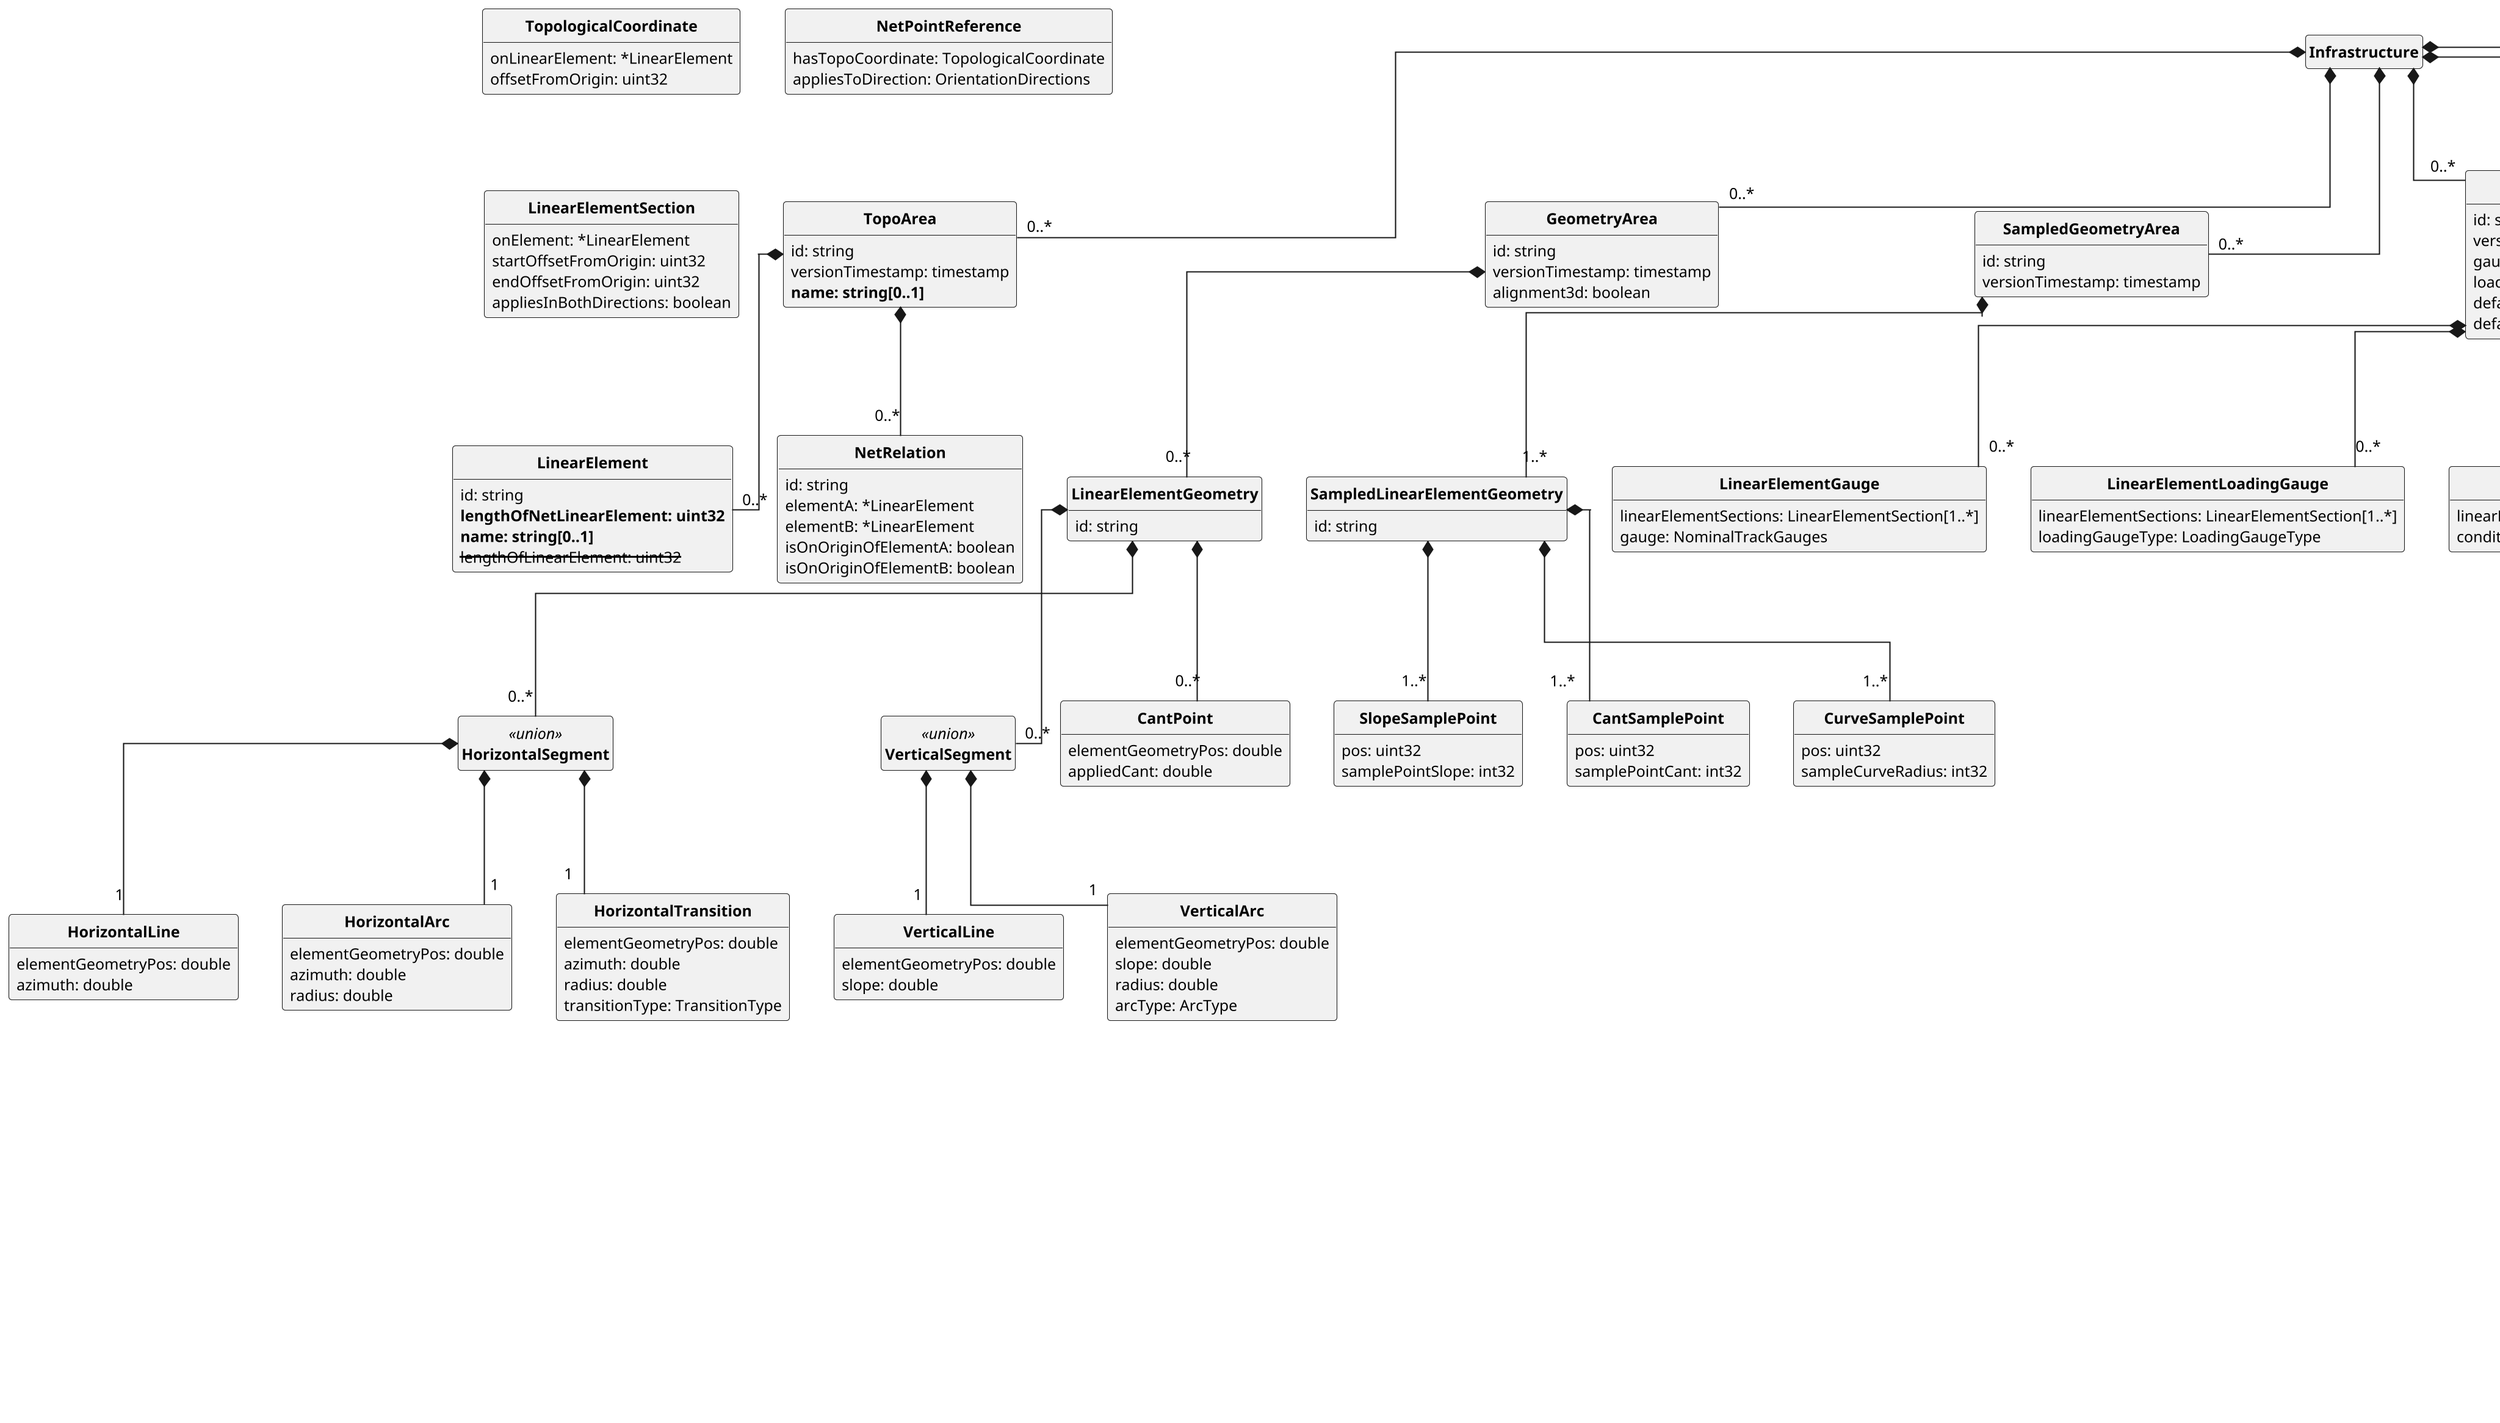 @startuml
skinparam monochrome true
skinparam shadowing false
skinparam classAttributeIconSize 0
skinparam DefaultFontName arial
skinparam DefaultFontSize 12
skinparam ClassFontStyle bold
skinparam linetype ortho
skinparam dpi 200
hide empty fields
hide empty methods
hide circle

class TopoArea {
 id: string
 versionTimestamp: timestamp
 <b>name: string[0..1]</b>
}

class LinearElement {
 id: string
 <b>lengthOfNetLinearElement: uint32</b>
 <b>name: string[0..1]</b>
 <s>lengthOfLinearElement: uint32</s>
}

class NetRelation {
 id: string
 elementA: *LinearElement
 elementB: *LinearElement
 isOnOriginOfElementA: boolean
 isOnOriginOfElementB: boolean
}

class TopologicalCoordinate {
 onLinearElement: *LinearElement
 offsetFromOrigin: uint32
}

class NetPointReference {
 hasTopoCoordinate: TopologicalCoordinate
 appliesToDirection: OrientationDirections
}

class LinearElementSection {
 onElement: *LinearElement
 startOffsetFromOrigin: uint32
 endOffsetFromOrigin: uint32
 appliesInBothDirections: boolean
}

class NetLinearReference {
 startsAt: TopologicalCoordinate
 endsAt: TopologicalCoordinate
 hasSequence: *LinearElement[0..*]
}

class NetAreaReference {
}

class LinkedArea {
}

class GeometryArea {
 id: string
 versionTimestamp: timestamp
 alignment3d: boolean
}

class LinearElementGeometry {
 id: string
}

class HorizontalSegment << union >> {
}

class HorizontalLine {
 elementGeometryPos: double
 azimuth: double
}

class HorizontalArc {
 elementGeometryPos: double
 azimuth: double
 radius: double
}

class HorizontalTransition {
 elementGeometryPos: double
 azimuth: double
 radius: double
 transitionType: TransitionType
}

class VerticalSegment << union >> {
}

class VerticalLine {
 elementGeometryPos: double
 slope: double
}

class VerticalArc {
 elementGeometryPos: double
 slope: double
 radius: double
 arcType: ArcType
}

class CantPoint {
 elementGeometryPos: double
 appliedCant: double
}

class SampledGeometryArea {
 id: string
 versionTimestamp: timestamp
}

class SampledLinearElementGeometry {
 id: string
}

class SlopeSamplePoint {
 pos: uint32
 samplePointSlope: int32
}

class CantSamplePoint {
 pos: uint32
 samplePointCant: int32
}

class CurveSamplePoint {
 pos: uint32
 sampleCurveRadius: int32
}

class Switch {
 id: string
 reversalTime: uint32
 <b>leftBranch: *NetRelation</b>
 <b>rightBranch: *NetRelation</b>
 <b>name: string[0..1]</b>
 <s>pointLeft: *NetRelation</s>
 <s>pointRight: *NetRelation</s>
}

class SlipCrossing {
 id: string
 switches: *Switch[2..4]
 crossing: *Crossing
 <b>name: string[0..1]</b>
}

class Derailer {
 id: string
 netPointReference: NetPointReference
 reversalTime: uint32
 derailToRight: boolean
 <b>name: string[0..1]</b>
}

class Crossing {
 id: string
 topologicalCoordinates: TopologicalCoordinate[2..2]
 isSwitchable: boolean
 <b>name: string[0..1]</b>
}

class BaliseGroup {
 id: string
 nid_bg: uint32
 nid_c: uint32
 bgFunction: BaliseGroupFunction
 linkOrientationDirection: OrientationDirections
 <b>etcsMarker: *ETCSMarker[0..1]</b>
}

class Balise {
 id: string
 topologicalCoordinate: TopologicalCoordinate
}

class PropertiesArea {
 id: string
 versionTimestamp: timestamp
 gauge: NominalTrackGauges
 loadingGaugeTypes: LoadingGaugeType[0..*]
 defaultVoltage: EnergySupplySystems
 defaultMaxCurrent: uint32
}

class LinearElementGauge {
 linearElementSections: LinearElementSection[1..*]
 gauge: NominalTrackGauges
}

class LinearElementLoadingGauge {
 linearElementSections: LinearElementSection[1..*]
 loadingGaugeType: LoadingGaugeType
}

class TrackCondition {
 linearElementSections: LinearElementSection[1..*]
 conditionType: TransmittedTrackConditions
}

class CurrentLimitation {
 linearElementSections: LinearElementSection[1..*]
 maxCurrent: uint32
}

class PermittedBrakingDistance {
 linearElementSections: LinearElementSection[1..*]
 distance: uint32
 brakeType: BrakeType
 gradientValue: int32
 sameDir: boolean
}

class TractionSystem {
 linearElementSections: LinearElementSection[1..*]
 voltageType: EnergySupplySystems
}

class TrackUsageArea {
 id: string
 versionTimestamp: timestamp
 secondaryTracks: *LinearElement[0..*]
 shuntingTracks: *LinearElement[0..*]
 preferredSameDir: *LinearElement[0..*]
 preferredOppositeDir: *LinearElement[0..*]
}

class LinearElementSpeedProfile {
 id: string
}

class SpeedProfile {
}

class StaticSpeedLimit {
 pos: uint32
 speed: uint32
}

class SpecificStaticSpeedLimit {
 speed: uint32
}

class SpeedLimitCategory << union >> {
 otherCategoryReplacesCantDeficiencySSP: OtherSpecificStaticSpeedProfileCategory
 otherCategoryDoesNotReplaceCantDeficiencySSP: OtherSpecificStaticSpeedProfileCategory
 cantDeficiencyCategory: CantDeficiencies
}

class AxleLoadSpeedProfile {
 startPos: uint32
 endPos: uint32
 speed: uint32
 axleLoadCategory: LoadCapabilityLineCategories
}

class ETCSMarker {
 id: string
 netPointReference: NetPointReference
 markerFunctionStop: boolean
 <b>name: string[0..1]</b>
}

class StopLocation {
 id: string
 netPointReference: NetPointReference
 trainLoadType: TrainLoadType
 doorOpeningSide: DoorOpeningSide
 <b>name: string[0..1]</b>
}

class StopTrainLimit {
 trainMaxLength: uint32
 trainMaxAxles: uint32
 trainMaxWagons: uint32
 trainMaxSize: TrainSize
}

class PlatformEdge {
 platformId: string
 name: string[0..1]
 stopLocations: *StopLocation[1..*]
 <b>platformHeight: PlatformHeights</b>
 <s>height: PlatformHeight</s>
}

class Platform {
 id: string
 name: string[0..1]
}

class OperationalPoint {
 <b>uopid: string</b>
 opName: string[0..1]
 opType: OperationalPointTypes
 <s>uopId: string</s>
}

class TravelTimeMeasurementPoint {
 id: string
 topologicalCoordinate: TopologicalCoordinate
}

class TimingPoint {
 id: string
 topologicalCoordinate: TopologicalCoordinate
 <b>name: string[0..1]</b>
}

class TPActiveObject << union >> {
 etcsMarker: *ETCSMarker
 stopLocation: *StopLocation
 timeMeasurePoint: *TravelTimeMeasurementPoint
}

class Tunnel {
 tunnelIdentification: string
 name: string[0..1]
}

class TunnelTube {
 areaReference: NetAreaReference
 crossSection: uint32
}

class Bridge {
 id: string
 name: string[0..1]
 areaReference: NetAreaReference
}

class Underpass {
 id: string
 name: string[0..1]
 areaReference: NetAreaReference
}

class TvpSection {
 id: string
 name: string[0..1]
 linkedArea: NetAreaReference
 trainDetectors: *TrainDetector[0..*]
}

class TrainDetector {
 id: string
 topologicalCoordinate: TopologicalCoordinate
 trainDetectorType: TrainDetectionSystems
 referenceDir: OrientationDirections
}

class LevelCrossing {
 id: string
 areaReference: NetAreaReference
 <b>name: string[0..1]</b>
}

class NationalBorder {
 id: string
 topologicalCoordinate: TopologicalCoordinate
 fromCountryCode: string
 toCountryCode: string
 <b>name: string[0..1]</b>
}

class BufferStop {
 id: string
 netPointReference: NetPointReference
 isSwitchable: boolean
 <b>name: string[0..1]</b>
}

class FunctionalArea {
 id: string
 versionTimestamp: timestamp
}

class Infrastructure {
}

TopoArea *-- "0..*" LinearElement
TopoArea *-- "0..*" NetRelation
NetAreaReference *-- "1..*" NetLinearReference
LinkedArea *-- "1..*" NetLinearReference
GeometryArea *-- "0..*" LinearElementGeometry
LinearElementGeometry *-- "0..*" HorizontalSegment
LinearElementGeometry *-- "0..*" VerticalSegment
LinearElementGeometry *-- "0..*" CantPoint
HorizontalSegment *-- "1" HorizontalLine
HorizontalSegment *-- "1" HorizontalArc
HorizontalSegment *-- "1" HorizontalTransition
VerticalSegment *-- "1" VerticalLine
VerticalSegment *-- "1" VerticalArc
SampledGeometryArea *-- "1..*" SampledLinearElementGeometry
SampledLinearElementGeometry *-- "1..*" SlopeSamplePoint
SampledLinearElementGeometry *-- "1..*" CurveSamplePoint
SampledLinearElementGeometry *-- "1..*" CantSamplePoint
BaliseGroup *-- "1..8" Balise
PropertiesArea *-- "0..*" LinearElementSpeedProfile
PropertiesArea *-- "0..*" LinearElementGauge
PropertiesArea *-- "0..*" LinearElementLoadingGauge
PropertiesArea *-- "0..*" TrackCondition
PropertiesArea *-- "0..*" CurrentLimitation
PropertiesArea *-- "0..*" PermittedBrakingDistance
PropertiesArea *-- "0..*" TractionSystem
LinearElementSpeedProfile *-- "1" SpeedProfile
LinearElementSpeedProfile *-- "0..1" SpeedProfile
SpeedProfile *-- "1..*" StaticSpeedLimit
SpeedProfile *-- "0..*" AxleLoadSpeedProfile
StaticSpeedLimit *-- "0..*" SpecificStaticSpeedLimit
SpecificStaticSpeedLimit *-- "1" SpeedLimitCategory
StopLocation *-- "0..1" StopTrainLimit
PlatformEdge *-- "1" NetLinearReference
Platform *-- "1..*" PlatformEdge
OperationalPoint *-- "0..*" TravelTimeMeasurementPoint
OperationalPoint *-- "0..*" Platform
TimingPoint *-- "1" TPActiveObject
Tunnel *-- "1..*" TunnelTube
FunctionalArea *-- "0..*" OperationalPoint
FunctionalArea *-- "0..*" Switch
FunctionalArea *-- "0..*" SlipCrossing
FunctionalArea *-- "0..*" Derailer
FunctionalArea *-- "0..*" Crossing
FunctionalArea *-- "0..*" TrainDetector
FunctionalArea *-- "0..*" BaliseGroup
FunctionalArea *-- "0..*" ETCSMarker
FunctionalArea *-- "0..*" StopLocation
FunctionalArea *-- "0..*" Tunnel
FunctionalArea *-- "0..*" Bridge
FunctionalArea *-- "0..*" Underpass
FunctionalArea *-- "0..*" TvpSection
FunctionalArea *-- "0..*" LevelCrossing
FunctionalArea *-- "0..*" NationalBorder
FunctionalArea *-- "0..*" BufferStop
FunctionalArea *-- "0..*" TimingPoint
Infrastructure *-- "0..*" TopoArea
Infrastructure *-- "0..*" GeometryArea
Infrastructure *-- "0..*" SampledGeometryArea
Infrastructure *-- "0..*" FunctionalArea
Infrastructure *-- "0..*" PropertiesArea
Infrastructure *-- "0..*" TrackUsageArea
@enduml